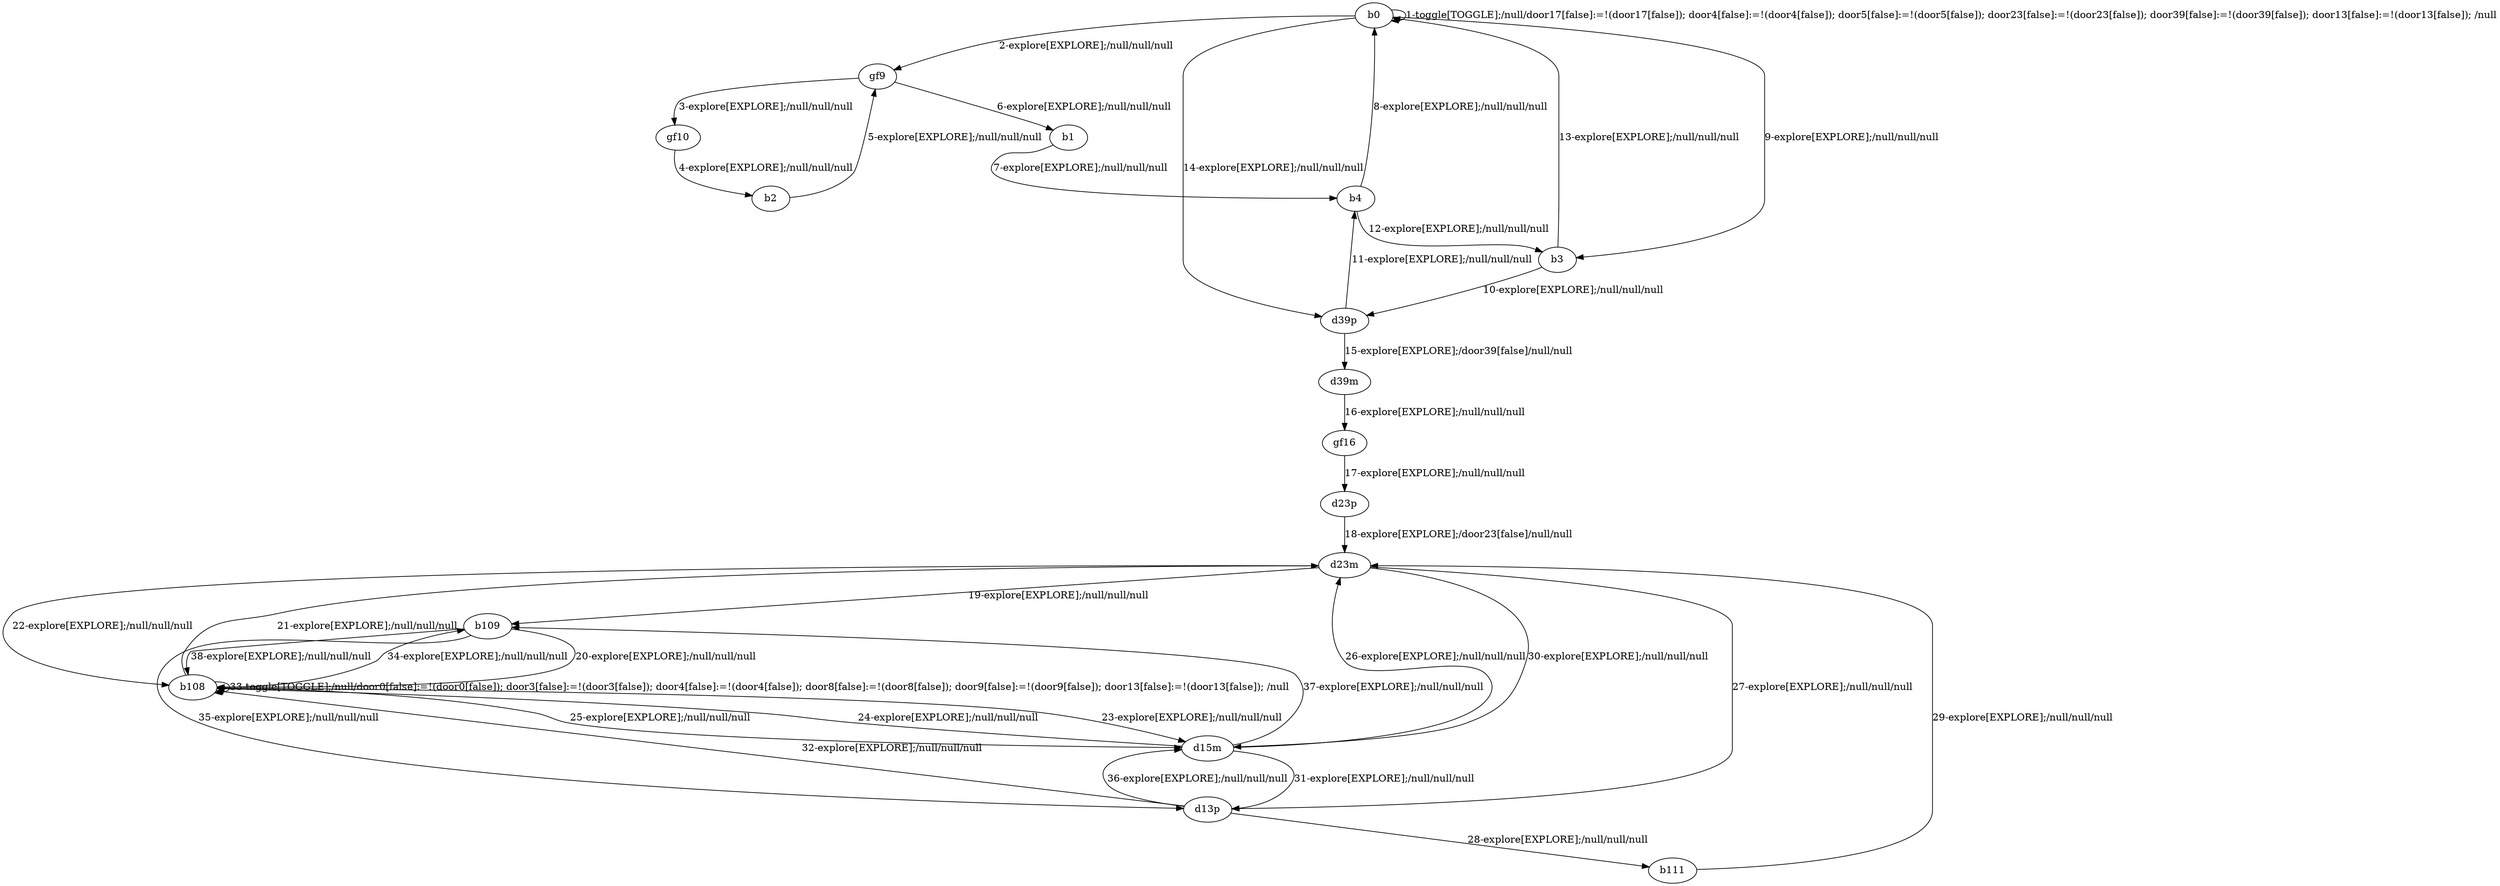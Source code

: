 # Total number of goals covered by this test: 1
# d15m --> b109

digraph g {
"b0" -> "b0" [label = "1-toggle[TOGGLE];/null/door17[false]:=!(door17[false]); door4[false]:=!(door4[false]); door5[false]:=!(door5[false]); door23[false]:=!(door23[false]); door39[false]:=!(door39[false]); door13[false]:=!(door13[false]); /null"];
"b0" -> "gf9" [label = "2-explore[EXPLORE];/null/null/null"];
"gf9" -> "gf10" [label = "3-explore[EXPLORE];/null/null/null"];
"gf10" -> "b2" [label = "4-explore[EXPLORE];/null/null/null"];
"b2" -> "gf9" [label = "5-explore[EXPLORE];/null/null/null"];
"gf9" -> "b1" [label = "6-explore[EXPLORE];/null/null/null"];
"b1" -> "b4" [label = "7-explore[EXPLORE];/null/null/null"];
"b4" -> "b0" [label = "8-explore[EXPLORE];/null/null/null"];
"b0" -> "b3" [label = "9-explore[EXPLORE];/null/null/null"];
"b3" -> "d39p" [label = "10-explore[EXPLORE];/null/null/null"];
"d39p" -> "b4" [label = "11-explore[EXPLORE];/null/null/null"];
"b4" -> "b3" [label = "12-explore[EXPLORE];/null/null/null"];
"b3" -> "b0" [label = "13-explore[EXPLORE];/null/null/null"];
"b0" -> "d39p" [label = "14-explore[EXPLORE];/null/null/null"];
"d39p" -> "d39m" [label = "15-explore[EXPLORE];/door39[false]/null/null"];
"d39m" -> "gf16" [label = "16-explore[EXPLORE];/null/null/null"];
"gf16" -> "d23p" [label = "17-explore[EXPLORE];/null/null/null"];
"d23p" -> "d23m" [label = "18-explore[EXPLORE];/door23[false]/null/null"];
"d23m" -> "b109" [label = "19-explore[EXPLORE];/null/null/null"];
"b109" -> "b108" [label = "20-explore[EXPLORE];/null/null/null"];
"b108" -> "d23m" [label = "21-explore[EXPLORE];/null/null/null"];
"d23m" -> "b108" [label = "22-explore[EXPLORE];/null/null/null"];
"b108" -> "d15m" [label = "23-explore[EXPLORE];/null/null/null"];
"d15m" -> "b108" [label = "24-explore[EXPLORE];/null/null/null"];
"b108" -> "d15m" [label = "25-explore[EXPLORE];/null/null/null"];
"d15m" -> "d23m" [label = "26-explore[EXPLORE];/null/null/null"];
"d23m" -> "d13p" [label = "27-explore[EXPLORE];/null/null/null"];
"d13p" -> "b111" [label = "28-explore[EXPLORE];/null/null/null"];
"b111" -> "d23m" [label = "29-explore[EXPLORE];/null/null/null"];
"d23m" -> "d15m" [label = "30-explore[EXPLORE];/null/null/null"];
"d15m" -> "d13p" [label = "31-explore[EXPLORE];/null/null/null"];
"d13p" -> "b108" [label = "32-explore[EXPLORE];/null/null/null"];
"b108" -> "b108" [label = "33-toggle[TOGGLE];/null/door0[false]:=!(door0[false]); door3[false]:=!(door3[false]); door4[false]:=!(door4[false]); door8[false]:=!(door8[false]); door9[false]:=!(door9[false]); door13[false]:=!(door13[false]); /null"];
"b108" -> "b109" [label = "34-explore[EXPLORE];/null/null/null"];
"b109" -> "d13p" [label = "35-explore[EXPLORE];/null/null/null"];
"d13p" -> "d15m" [label = "36-explore[EXPLORE];/null/null/null"];
"d15m" -> "b109" [label = "37-explore[EXPLORE];/null/null/null"];
"b109" -> "b108" [label = "38-explore[EXPLORE];/null/null/null"];
}